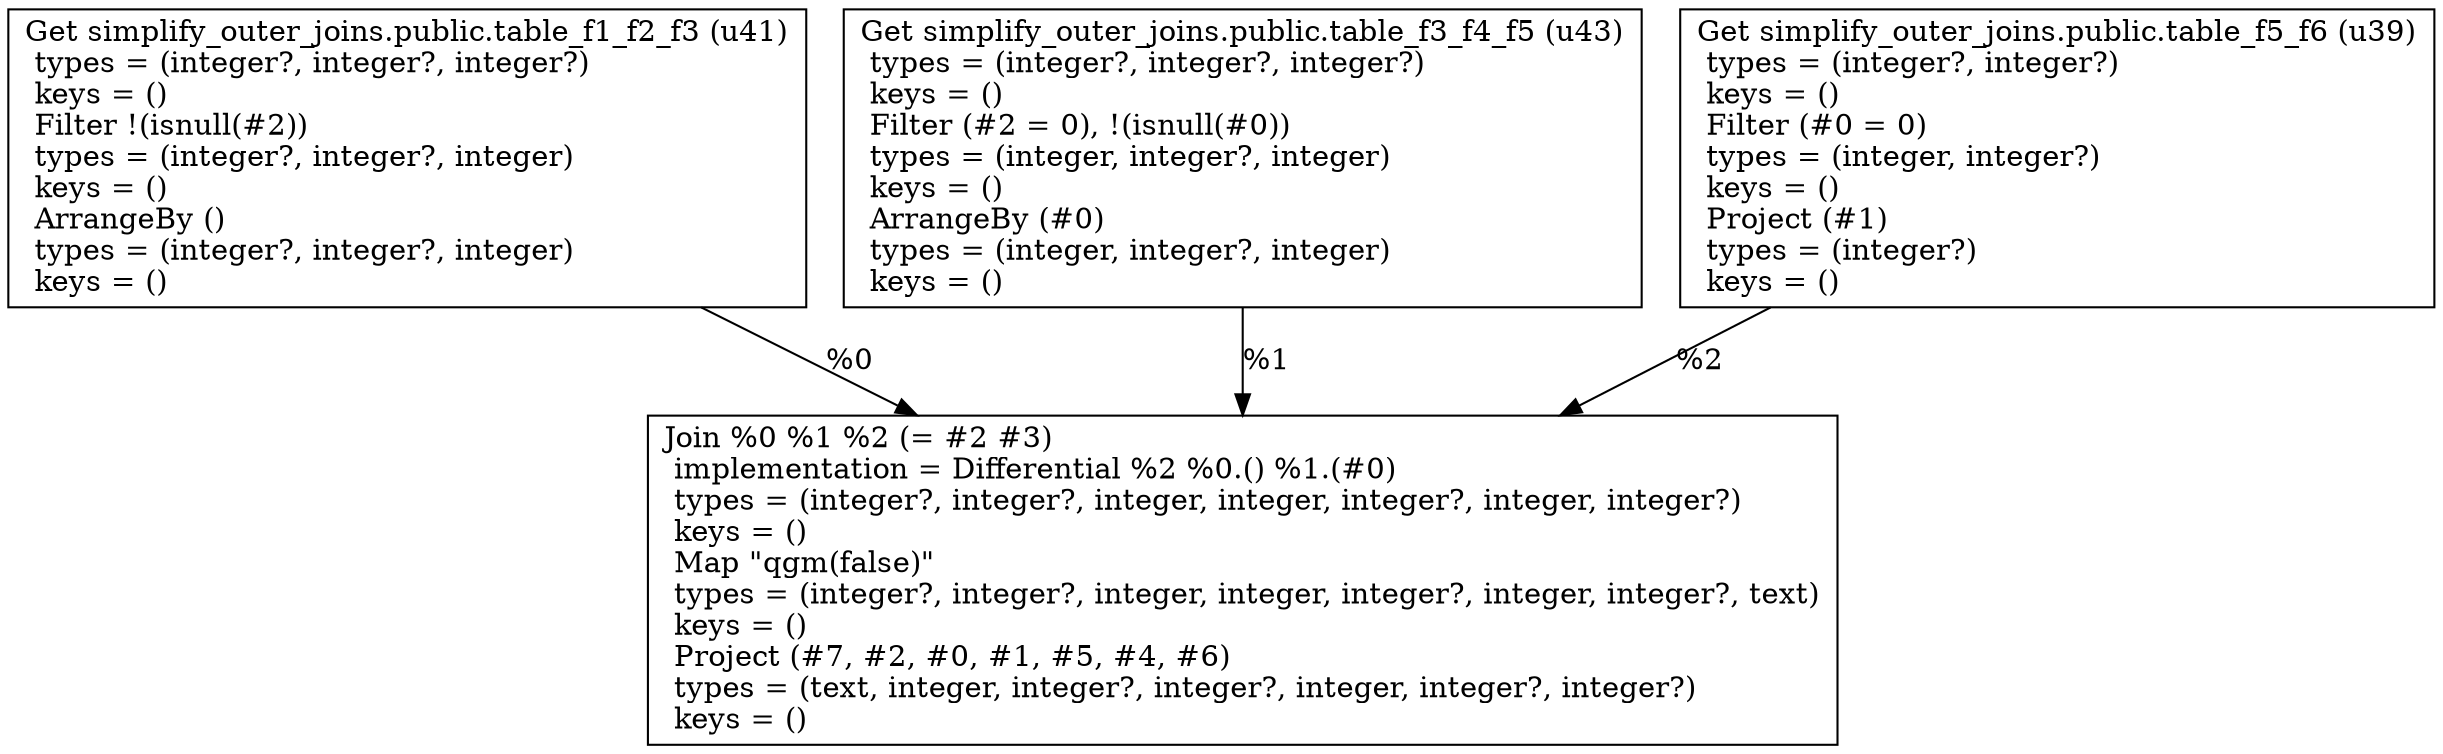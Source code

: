 digraph G {
    node0 [shape = record, label=" Get simplify_outer_joins.public.table_f1_f2_f3 (u41)\l  types = (integer?, integer?, integer?)\l  keys = ()\l Filter !(isnull(#2))\l  types = (integer?, integer?, integer)\l  keys = ()\l ArrangeBy ()\l  types = (integer?, integer?, integer)\l  keys = ()\l"]
    node1 [shape = record, label=" Get simplify_outer_joins.public.table_f3_f4_f5 (u43)\l  types = (integer?, integer?, integer?)\l  keys = ()\l Filter (#2 = 0), !(isnull(#0))\l  types = (integer, integer?, integer)\l  keys = ()\l ArrangeBy (#0)\l  types = (integer, integer?, integer)\l  keys = ()\l"]
    node2 [shape = record, label=" Get simplify_outer_joins.public.table_f5_f6 (u39)\l  types = (integer?, integer?)\l  keys = ()\l Filter (#0 = 0)\l  types = (integer, integer?)\l  keys = ()\l Project (#1)\l  types = (integer?)\l  keys = ()\l"]
    node3 [shape = record, label=" Join %0 %1 %2 (= #2 #3)\l  implementation = Differential %2 %0.() %1.(#0)\l  types = (integer?, integer?, integer, integer, integer?, integer, integer?)\l  keys = ()\l Map \"qgm(false)\"\l  types = (integer?, integer?, integer, integer, integer?, integer, integer?, text)\l  keys = ()\l Project (#7, #2, #0, #1, #5, #4, #6)\l  types = (text, integer, integer?, integer?, integer, integer?, integer?)\l  keys = ()\l"]
    node1 -> node3 [label = "%1\l"]
    node2 -> node3 [label = "%2\l"]
    node0 -> node3 [label = "%0\l"]
}
